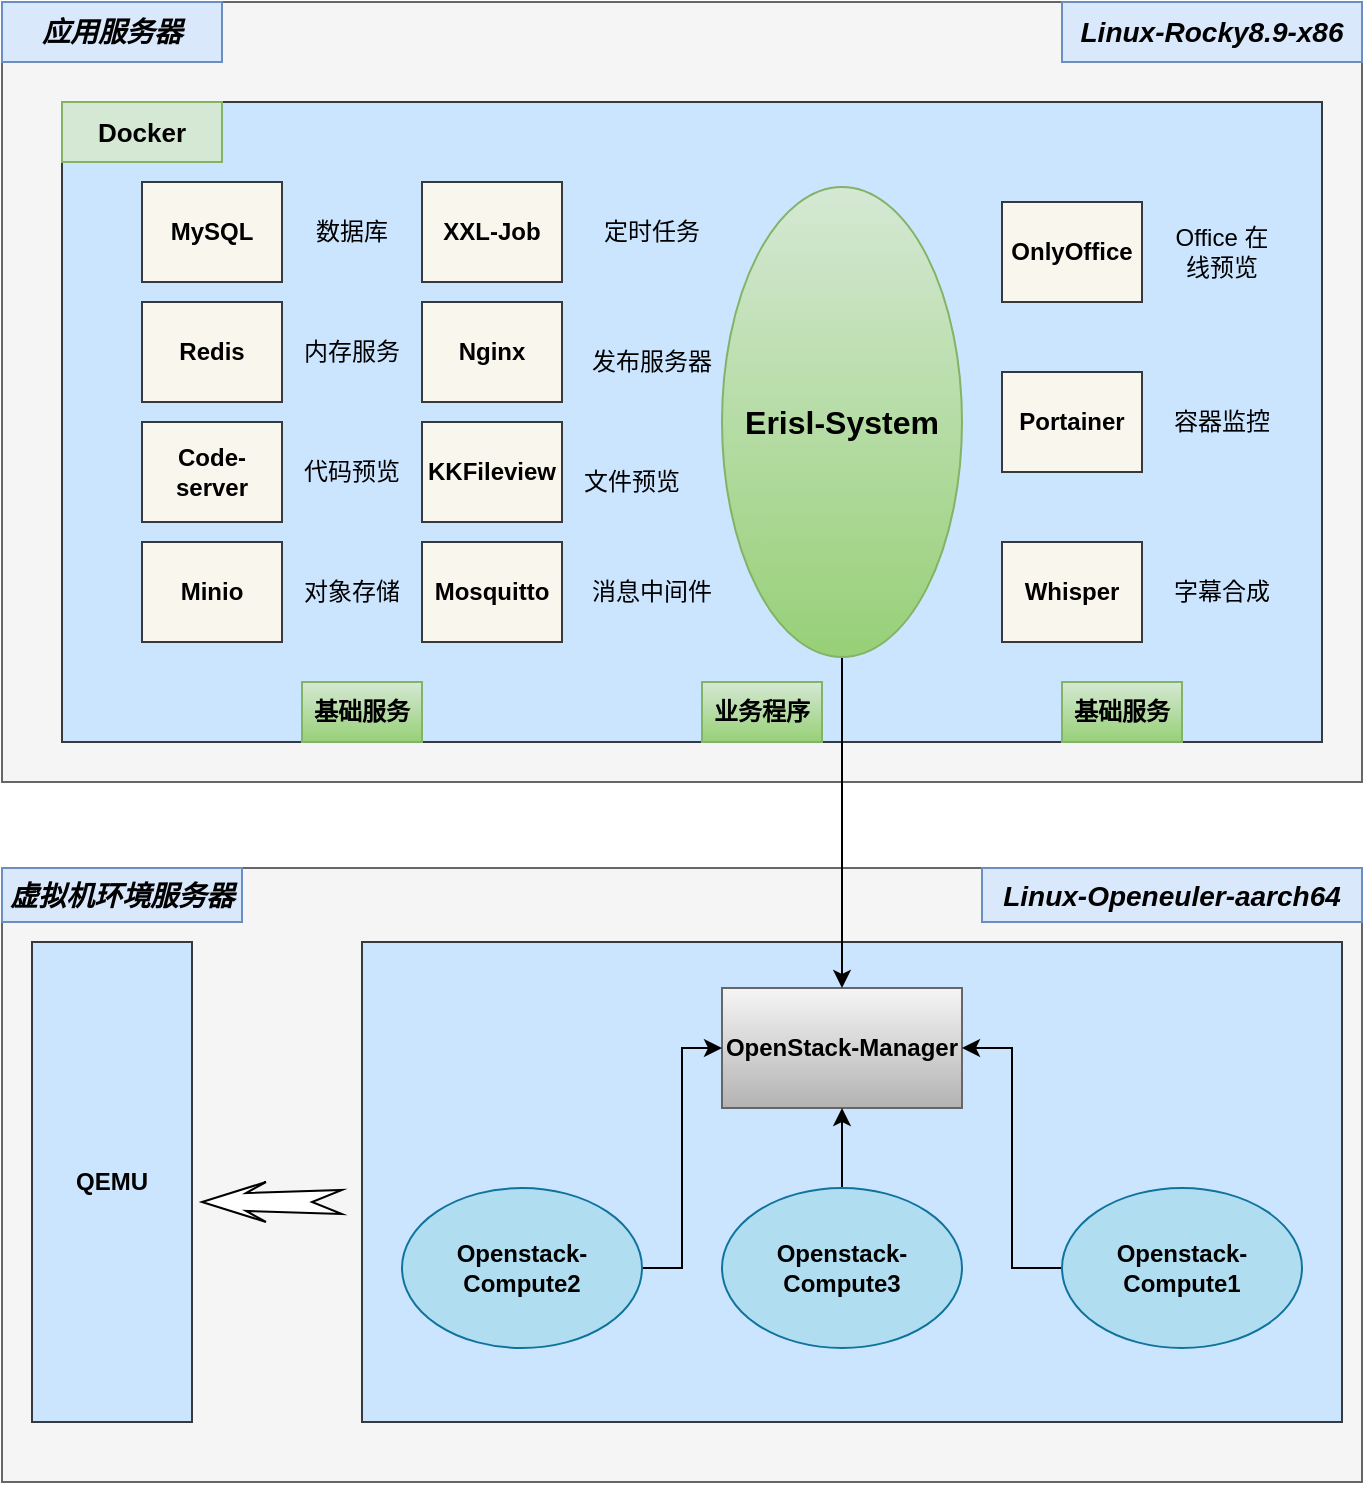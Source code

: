<mxfile version="22.1.11" type="github">
  <diagram name="第 1 页" id="m1-dV2_KFxs5exQTDVwf">
    <mxGraphModel dx="2074" dy="1132" grid="1" gridSize="10" guides="1" tooltips="1" connect="1" arrows="1" fold="1" page="1" pageScale="1" pageWidth="827" pageHeight="1169" math="0" shadow="0">
      <root>
        <mxCell id="0" />
        <mxCell id="1" parent="0" />
        <mxCell id="02yJ9IpSOkvYp0JPiAUK-52" value="" style="rounded=0;whiteSpace=wrap;html=1;fillColor=#f5f5f5;fontColor=#333333;strokeColor=#666666;" vertex="1" parent="1">
          <mxGeometry x="50" y="553" width="680" height="307" as="geometry" />
        </mxCell>
        <mxCell id="02yJ9IpSOkvYp0JPiAUK-1" value="" style="rounded=0;whiteSpace=wrap;html=1;fillColor=#f5f5f5;fontColor=#333333;strokeColor=#666666;" vertex="1" parent="1">
          <mxGeometry x="50" y="120" width="680" height="390" as="geometry" />
        </mxCell>
        <mxCell id="02yJ9IpSOkvYp0JPiAUK-2" value="" style="rounded=0;whiteSpace=wrap;html=1;fillColor=#cce5ff;strokeColor=#36393d;" vertex="1" parent="1">
          <mxGeometry x="80" y="170" width="630" height="320" as="geometry" />
        </mxCell>
        <mxCell id="02yJ9IpSOkvYp0JPiAUK-3" value="MySQL" style="rounded=0;whiteSpace=wrap;html=1;fillColor=#f9f7ed;strokeColor=#36393d;fontStyle=1" vertex="1" parent="1">
          <mxGeometry x="120" y="210" width="70" height="50" as="geometry" />
        </mxCell>
        <mxCell id="02yJ9IpSOkvYp0JPiAUK-4" value="Redis" style="rounded=0;whiteSpace=wrap;html=1;fillColor=#f9f7ed;strokeColor=#36393d;fontStyle=1" vertex="1" parent="1">
          <mxGeometry x="120" y="270" width="70" height="50" as="geometry" />
        </mxCell>
        <mxCell id="02yJ9IpSOkvYp0JPiAUK-6" value="XXL-Job" style="rounded=0;whiteSpace=wrap;html=1;fillColor=#f9f7ed;strokeColor=#36393d;fontStyle=1" vertex="1" parent="1">
          <mxGeometry x="260" y="210" width="70" height="50" as="geometry" />
        </mxCell>
        <mxCell id="02yJ9IpSOkvYp0JPiAUK-7" value="Nginx" style="rounded=0;whiteSpace=wrap;html=1;fillColor=#f9f7ed;strokeColor=#36393d;fontStyle=1" vertex="1" parent="1">
          <mxGeometry x="260" y="270" width="70" height="50" as="geometry" />
        </mxCell>
        <mxCell id="02yJ9IpSOkvYp0JPiAUK-9" value="" style="rounded=0;whiteSpace=wrap;html=1;fillColor=#cce5ff;strokeColor=#36393d;" vertex="1" parent="1">
          <mxGeometry x="230" y="590" width="490" height="240" as="geometry" />
        </mxCell>
        <mxCell id="02yJ9IpSOkvYp0JPiAUK-10" value="OpenStack-Manager" style="rounded=0;whiteSpace=wrap;html=1;fillColor=#f5f5f5;strokeColor=#666666;fontStyle=1;gradientColor=#b3b3b3;" vertex="1" parent="1">
          <mxGeometry x="410" y="613" width="120" height="60" as="geometry" />
        </mxCell>
        <mxCell id="02yJ9IpSOkvYp0JPiAUK-50" style="edgeStyle=orthogonalEdgeStyle;rounded=0;orthogonalLoop=1;jettySize=auto;html=1;entryX=1;entryY=0.5;entryDx=0;entryDy=0;" edge="1" parent="1" source="02yJ9IpSOkvYp0JPiAUK-11" target="02yJ9IpSOkvYp0JPiAUK-10">
          <mxGeometry relative="1" as="geometry" />
        </mxCell>
        <mxCell id="02yJ9IpSOkvYp0JPiAUK-11" value="Openstack-Compute1" style="ellipse;whiteSpace=wrap;html=1;fillColor=#b1ddf0;strokeColor=#10739e;fontStyle=1" vertex="1" parent="1">
          <mxGeometry x="580" y="713" width="120" height="80" as="geometry" />
        </mxCell>
        <mxCell id="02yJ9IpSOkvYp0JPiAUK-49" style="edgeStyle=orthogonalEdgeStyle;rounded=0;orthogonalLoop=1;jettySize=auto;html=1;entryX=0;entryY=0.5;entryDx=0;entryDy=0;" edge="1" parent="1" source="02yJ9IpSOkvYp0JPiAUK-12" target="02yJ9IpSOkvYp0JPiAUK-10">
          <mxGeometry relative="1" as="geometry" />
        </mxCell>
        <mxCell id="02yJ9IpSOkvYp0JPiAUK-12" value="Openstack-Compute2" style="ellipse;whiteSpace=wrap;html=1;fillColor=#b1ddf0;strokeColor=#10739e;fontStyle=1" vertex="1" parent="1">
          <mxGeometry x="250" y="713" width="120" height="80" as="geometry" />
        </mxCell>
        <mxCell id="02yJ9IpSOkvYp0JPiAUK-14" value="基础服务" style="text;html=1;strokeColor=#82b366;fillColor=#d5e8d4;align=center;verticalAlign=middle;whiteSpace=wrap;rounded=0;gradientColor=#97d077;fontStyle=1" vertex="1" parent="1">
          <mxGeometry x="200" y="460" width="60" height="30" as="geometry" />
        </mxCell>
        <mxCell id="02yJ9IpSOkvYp0JPiAUK-20" style="edgeStyle=orthogonalEdgeStyle;rounded=0;orthogonalLoop=1;jettySize=auto;html=1;entryX=0.5;entryY=0;entryDx=0;entryDy=0;" edge="1" parent="1" source="02yJ9IpSOkvYp0JPiAUK-15" target="02yJ9IpSOkvYp0JPiAUK-10">
          <mxGeometry relative="1" as="geometry" />
        </mxCell>
        <mxCell id="02yJ9IpSOkvYp0JPiAUK-15" value="Erisl-System" style="ellipse;whiteSpace=wrap;html=1;fillColor=#d5e8d4;strokeColor=#82b366;gradientColor=#97d077;fontStyle=1;fontSize=16;" vertex="1" parent="1">
          <mxGeometry x="410" y="212.5" width="120" height="235" as="geometry" />
        </mxCell>
        <mxCell id="02yJ9IpSOkvYp0JPiAUK-16" value="业务程序" style="text;html=1;strokeColor=#82b366;fillColor=#d5e8d4;align=center;verticalAlign=middle;whiteSpace=wrap;rounded=0;gradientColor=#97d077;fontStyle=1" vertex="1" parent="1">
          <mxGeometry x="400" y="460" width="60" height="30" as="geometry" />
        </mxCell>
        <mxCell id="02yJ9IpSOkvYp0JPiAUK-17" value="OnlyOffice" style="rounded=0;whiteSpace=wrap;html=1;fillColor=#f9f7ed;strokeColor=#36393d;fontStyle=1" vertex="1" parent="1">
          <mxGeometry x="550" y="220" width="70" height="50" as="geometry" />
        </mxCell>
        <mxCell id="02yJ9IpSOkvYp0JPiAUK-18" value="Whisper" style="rounded=0;whiteSpace=wrap;html=1;fillColor=#f9f7ed;strokeColor=#36393d;fontStyle=1" vertex="1" parent="1">
          <mxGeometry x="550" y="390" width="70" height="50" as="geometry" />
        </mxCell>
        <mxCell id="02yJ9IpSOkvYp0JPiAUK-21" value="Code-server" style="rounded=0;whiteSpace=wrap;html=1;fillColor=#f9f7ed;strokeColor=#36393d;fontStyle=1" vertex="1" parent="1">
          <mxGeometry x="120" y="330" width="70" height="50" as="geometry" />
        </mxCell>
        <mxCell id="02yJ9IpSOkvYp0JPiAUK-22" value="KKFileview" style="rounded=0;whiteSpace=wrap;html=1;fillColor=#f9f7ed;strokeColor=#36393d;fontStyle=1" vertex="1" parent="1">
          <mxGeometry x="260" y="330" width="70" height="50" as="geometry" />
        </mxCell>
        <mxCell id="02yJ9IpSOkvYp0JPiAUK-23" value="Minio" style="rounded=0;whiteSpace=wrap;html=1;fillColor=#f9f7ed;strokeColor=#36393d;fontStyle=1" vertex="1" parent="1">
          <mxGeometry x="120" y="390" width="70" height="50" as="geometry" />
        </mxCell>
        <mxCell id="02yJ9IpSOkvYp0JPiAUK-24" value="Portainer" style="rounded=0;whiteSpace=wrap;html=1;fillColor=#f9f7ed;strokeColor=#36393d;fontStyle=1" vertex="1" parent="1">
          <mxGeometry x="550" y="305" width="70" height="50" as="geometry" />
        </mxCell>
        <mxCell id="02yJ9IpSOkvYp0JPiAUK-25" value="Mosquitto" style="rounded=0;whiteSpace=wrap;html=1;fillColor=#f9f7ed;strokeColor=#36393d;fontStyle=1" vertex="1" parent="1">
          <mxGeometry x="260" y="390" width="70" height="50" as="geometry" />
        </mxCell>
        <mxCell id="02yJ9IpSOkvYp0JPiAUK-30" value="字幕合成" style="text;html=1;strokeColor=none;fillColor=none;align=center;verticalAlign=middle;whiteSpace=wrap;rounded=0;" vertex="1" parent="1">
          <mxGeometry x="630" y="400" width="60" height="30" as="geometry" />
        </mxCell>
        <mxCell id="02yJ9IpSOkvYp0JPiAUK-32" value="容器监控" style="text;html=1;strokeColor=none;fillColor=none;align=center;verticalAlign=middle;whiteSpace=wrap;rounded=0;" vertex="1" parent="1">
          <mxGeometry x="630" y="315" width="60" height="30" as="geometry" />
        </mxCell>
        <mxCell id="02yJ9IpSOkvYp0JPiAUK-33" value="Office 在线预览" style="text;html=1;strokeColor=none;fillColor=none;align=center;verticalAlign=middle;whiteSpace=wrap;rounded=0;" vertex="1" parent="1">
          <mxGeometry x="630" y="230" width="60" height="30" as="geometry" />
        </mxCell>
        <mxCell id="02yJ9IpSOkvYp0JPiAUK-34" value="消息中间件" style="text;html=1;strokeColor=none;fillColor=none;align=center;verticalAlign=middle;whiteSpace=wrap;rounded=0;" vertex="1" parent="1">
          <mxGeometry x="340" y="400" width="70" height="30" as="geometry" />
        </mxCell>
        <mxCell id="02yJ9IpSOkvYp0JPiAUK-35" value="文件预览" style="text;html=1;strokeColor=none;fillColor=none;align=center;verticalAlign=middle;whiteSpace=wrap;rounded=0;" vertex="1" parent="1">
          <mxGeometry x="330" y="345" width="70" height="30" as="geometry" />
        </mxCell>
        <mxCell id="02yJ9IpSOkvYp0JPiAUK-36" value="发布服务器" style="text;html=1;strokeColor=none;fillColor=none;align=center;verticalAlign=middle;whiteSpace=wrap;rounded=0;" vertex="1" parent="1">
          <mxGeometry x="340" y="285" width="70" height="30" as="geometry" />
        </mxCell>
        <mxCell id="02yJ9IpSOkvYp0JPiAUK-37" value="定时任务" style="text;html=1;strokeColor=none;fillColor=none;align=center;verticalAlign=middle;whiteSpace=wrap;rounded=0;" vertex="1" parent="1">
          <mxGeometry x="340" y="220" width="70" height="30" as="geometry" />
        </mxCell>
        <mxCell id="02yJ9IpSOkvYp0JPiAUK-38" value="数据库" style="text;html=1;strokeColor=none;fillColor=none;align=center;verticalAlign=middle;whiteSpace=wrap;rounded=0;" vertex="1" parent="1">
          <mxGeometry x="190" y="220" width="70" height="30" as="geometry" />
        </mxCell>
        <mxCell id="02yJ9IpSOkvYp0JPiAUK-39" value="内存服务" style="text;html=1;strokeColor=none;fillColor=none;align=center;verticalAlign=middle;whiteSpace=wrap;rounded=0;" vertex="1" parent="1">
          <mxGeometry x="190" y="280" width="70" height="30" as="geometry" />
        </mxCell>
        <mxCell id="02yJ9IpSOkvYp0JPiAUK-40" value="代码预览" style="text;html=1;strokeColor=none;fillColor=none;align=center;verticalAlign=middle;whiteSpace=wrap;rounded=0;" vertex="1" parent="1">
          <mxGeometry x="190" y="340" width="70" height="30" as="geometry" />
        </mxCell>
        <mxCell id="02yJ9IpSOkvYp0JPiAUK-41" value="对象存储" style="text;html=1;strokeColor=none;fillColor=none;align=center;verticalAlign=middle;whiteSpace=wrap;rounded=0;" vertex="1" parent="1">
          <mxGeometry x="190" y="400" width="70" height="30" as="geometry" />
        </mxCell>
        <mxCell id="02yJ9IpSOkvYp0JPiAUK-42" value="基础服务" style="text;html=1;strokeColor=#82b366;fillColor=#d5e8d4;align=center;verticalAlign=middle;whiteSpace=wrap;rounded=0;gradientColor=#97d077;fontStyle=1" vertex="1" parent="1">
          <mxGeometry x="580" y="460" width="60" height="30" as="geometry" />
        </mxCell>
        <mxCell id="02yJ9IpSOkvYp0JPiAUK-51" style="edgeStyle=orthogonalEdgeStyle;rounded=0;orthogonalLoop=1;jettySize=auto;html=1;entryX=0.5;entryY=1;entryDx=0;entryDy=0;" edge="1" parent="1" source="02yJ9IpSOkvYp0JPiAUK-13" target="02yJ9IpSOkvYp0JPiAUK-10">
          <mxGeometry relative="1" as="geometry" />
        </mxCell>
        <mxCell id="02yJ9IpSOkvYp0JPiAUK-13" value="Openstack-Compute3" style="ellipse;whiteSpace=wrap;html=1;fillColor=#b1ddf0;strokeColor=#10739e;fontStyle=1" vertex="1" parent="1">
          <mxGeometry x="410" y="713" width="120" height="80" as="geometry" />
        </mxCell>
        <mxCell id="02yJ9IpSOkvYp0JPiAUK-53" value="应用服务器" style="text;html=1;strokeColor=#6c8ebf;fillColor=#dae8fc;align=center;verticalAlign=middle;whiteSpace=wrap;rounded=0;fontStyle=3;fontSize=14;" vertex="1" parent="1">
          <mxGeometry x="50" y="120" width="110" height="30" as="geometry" />
        </mxCell>
        <mxCell id="02yJ9IpSOkvYp0JPiAUK-54" value="虚拟机环境服务器" style="text;html=1;strokeColor=#6c8ebf;fillColor=#dae8fc;align=center;verticalAlign=middle;whiteSpace=wrap;rounded=0;fontStyle=3;fontSize=14;" vertex="1" parent="1">
          <mxGeometry x="50" y="553" width="120" height="27" as="geometry" />
        </mxCell>
        <mxCell id="02yJ9IpSOkvYp0JPiAUK-55" value="Linux-Rocky8.9-x86" style="text;html=1;strokeColor=#6c8ebf;fillColor=#dae8fc;align=center;verticalAlign=middle;whiteSpace=wrap;rounded=0;fontStyle=3;fontSize=14;" vertex="1" parent="1">
          <mxGeometry x="580" y="120" width="150" height="30" as="geometry" />
        </mxCell>
        <mxCell id="02yJ9IpSOkvYp0JPiAUK-57" value="Linux-Openeuler-aarch64" style="text;html=1;strokeColor=#6c8ebf;fillColor=#dae8fc;align=center;verticalAlign=middle;whiteSpace=wrap;rounded=0;fontStyle=3;fontSize=14;" vertex="1" parent="1">
          <mxGeometry x="540" y="553" width="190" height="27" as="geometry" />
        </mxCell>
        <mxCell id="02yJ9IpSOkvYp0JPiAUK-58" value="Docker" style="text;html=1;strokeColor=#82b366;fillColor=#d5e8d4;align=center;verticalAlign=middle;whiteSpace=wrap;rounded=0;fontStyle=1;fontSize=13;" vertex="1" parent="1">
          <mxGeometry x="80" y="170" width="80" height="30" as="geometry" />
        </mxCell>
        <mxCell id="02yJ9IpSOkvYp0JPiAUK-60" value="QEMU" style="rounded=0;whiteSpace=wrap;html=1;fillColor=#cce5ff;strokeColor=#36393d;fontStyle=1" vertex="1" parent="1">
          <mxGeometry x="65" y="590" width="80" height="240" as="geometry" />
        </mxCell>
        <mxCell id="02yJ9IpSOkvYp0JPiAUK-64" value="" style="html=1;shadow=0;dashed=0;align=center;verticalAlign=middle;shape=mxgraph.arrows2.stylisedArrow;dy=0.55;dx=22;notch=15;feather=0.4;rotation=-180;" vertex="1" parent="1">
          <mxGeometry x="150" y="710" width="70" height="20" as="geometry" />
        </mxCell>
      </root>
    </mxGraphModel>
  </diagram>
</mxfile>
